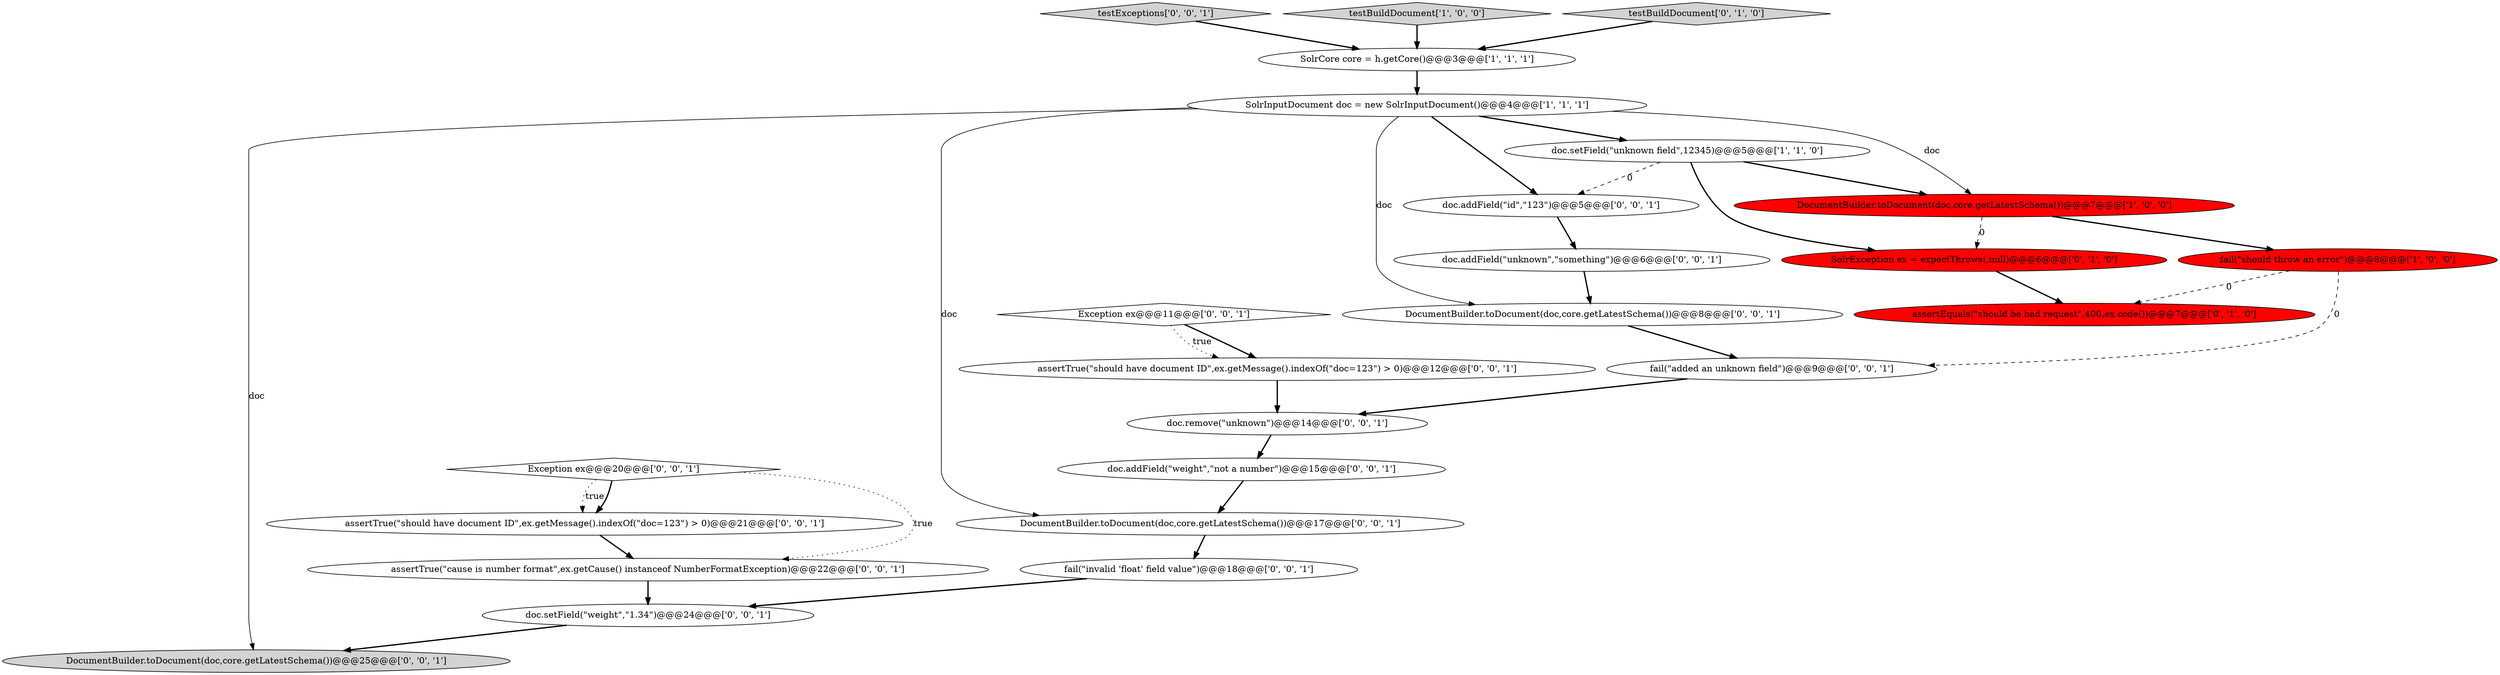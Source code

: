 digraph {
22 [style = filled, label = "assertTrue(\"should have document ID\",ex.getMessage().indexOf(\"doc=123\") > 0)@@@12@@@['0', '0', '1']", fillcolor = white, shape = ellipse image = "AAA0AAABBB3BBB"];
1 [style = filled, label = "SolrInputDocument doc = new SolrInputDocument()@@@4@@@['1', '1', '1']", fillcolor = white, shape = ellipse image = "AAA0AAABBB1BBB"];
2 [style = filled, label = "doc.setField(\"unknown field\",12345)@@@5@@@['1', '1', '0']", fillcolor = white, shape = ellipse image = "AAA0AAABBB1BBB"];
10 [style = filled, label = "doc.addField(\"weight\",\"not a number\")@@@15@@@['0', '0', '1']", fillcolor = white, shape = ellipse image = "AAA0AAABBB3BBB"];
19 [style = filled, label = "doc.remove(\"unknown\")@@@14@@@['0', '0', '1']", fillcolor = white, shape = ellipse image = "AAA0AAABBB3BBB"];
20 [style = filled, label = "assertTrue(\"should have document ID\",ex.getMessage().indexOf(\"doc=123\") > 0)@@@21@@@['0', '0', '1']", fillcolor = white, shape = ellipse image = "AAA0AAABBB3BBB"];
7 [style = filled, label = "SolrException ex = expectThrows(,null)@@@6@@@['0', '1', '0']", fillcolor = red, shape = ellipse image = "AAA1AAABBB2BBB"];
12 [style = filled, label = "assertTrue(\"cause is number format\",ex.getCause() instanceof NumberFormatException)@@@22@@@['0', '0', '1']", fillcolor = white, shape = ellipse image = "AAA0AAABBB3BBB"];
6 [style = filled, label = "assertEquals(\"should be bad request\",400,ex.code())@@@7@@@['0', '1', '0']", fillcolor = red, shape = ellipse image = "AAA1AAABBB2BBB"];
16 [style = filled, label = "fail(\"added an unknown field\")@@@9@@@['0', '0', '1']", fillcolor = white, shape = ellipse image = "AAA0AAABBB3BBB"];
23 [style = filled, label = "doc.addField(\"unknown\",\"something\")@@@6@@@['0', '0', '1']", fillcolor = white, shape = ellipse image = "AAA0AAABBB3BBB"];
3 [style = filled, label = "DocumentBuilder.toDocument(doc,core.getLatestSchema())@@@7@@@['1', '0', '0']", fillcolor = red, shape = ellipse image = "AAA1AAABBB1BBB"];
15 [style = filled, label = "DocumentBuilder.toDocument(doc,core.getLatestSchema())@@@17@@@['0', '0', '1']", fillcolor = white, shape = ellipse image = "AAA0AAABBB3BBB"];
17 [style = filled, label = "doc.setField(\"weight\",\"1.34\")@@@24@@@['0', '0', '1']", fillcolor = white, shape = ellipse image = "AAA0AAABBB3BBB"];
14 [style = filled, label = "fail(\"invalid 'float' field value\")@@@18@@@['0', '0', '1']", fillcolor = white, shape = ellipse image = "AAA0AAABBB3BBB"];
9 [style = filled, label = "doc.addField(\"id\",\"123\")@@@5@@@['0', '0', '1']", fillcolor = white, shape = ellipse image = "AAA0AAABBB3BBB"];
5 [style = filled, label = "SolrCore core = h.getCore()@@@3@@@['1', '1', '1']", fillcolor = white, shape = ellipse image = "AAA0AAABBB1BBB"];
18 [style = filled, label = "testExceptions['0', '0', '1']", fillcolor = lightgray, shape = diamond image = "AAA0AAABBB3BBB"];
0 [style = filled, label = "testBuildDocument['1', '0', '0']", fillcolor = lightgray, shape = diamond image = "AAA0AAABBB1BBB"];
24 [style = filled, label = "DocumentBuilder.toDocument(doc,core.getLatestSchema())@@@25@@@['0', '0', '1']", fillcolor = lightgray, shape = ellipse image = "AAA0AAABBB3BBB"];
8 [style = filled, label = "testBuildDocument['0', '1', '0']", fillcolor = lightgray, shape = diamond image = "AAA0AAABBB2BBB"];
11 [style = filled, label = "DocumentBuilder.toDocument(doc,core.getLatestSchema())@@@8@@@['0', '0', '1']", fillcolor = white, shape = ellipse image = "AAA0AAABBB3BBB"];
13 [style = filled, label = "Exception ex@@@20@@@['0', '0', '1']", fillcolor = white, shape = diamond image = "AAA0AAABBB3BBB"];
4 [style = filled, label = "fail(\"should throw an error\")@@@8@@@['1', '0', '0']", fillcolor = red, shape = ellipse image = "AAA1AAABBB1BBB"];
21 [style = filled, label = "Exception ex@@@11@@@['0', '0', '1']", fillcolor = white, shape = diamond image = "AAA0AAABBB3BBB"];
11->16 [style = bold, label=""];
1->15 [style = solid, label="doc"];
10->15 [style = bold, label=""];
4->16 [style = dashed, label="0"];
15->14 [style = bold, label=""];
22->19 [style = bold, label=""];
13->12 [style = dotted, label="true"];
3->7 [style = dashed, label="0"];
2->3 [style = bold, label=""];
13->20 [style = dotted, label="true"];
12->17 [style = bold, label=""];
1->24 [style = solid, label="doc"];
19->10 [style = bold, label=""];
14->17 [style = bold, label=""];
21->22 [style = dotted, label="true"];
16->19 [style = bold, label=""];
4->6 [style = dashed, label="0"];
3->4 [style = bold, label=""];
1->9 [style = bold, label=""];
1->3 [style = solid, label="doc"];
9->23 [style = bold, label=""];
5->1 [style = bold, label=""];
17->24 [style = bold, label=""];
8->5 [style = bold, label=""];
21->22 [style = bold, label=""];
2->9 [style = dashed, label="0"];
18->5 [style = bold, label=""];
7->6 [style = bold, label=""];
20->12 [style = bold, label=""];
1->11 [style = solid, label="doc"];
1->2 [style = bold, label=""];
2->7 [style = bold, label=""];
23->11 [style = bold, label=""];
0->5 [style = bold, label=""];
13->20 [style = bold, label=""];
}
